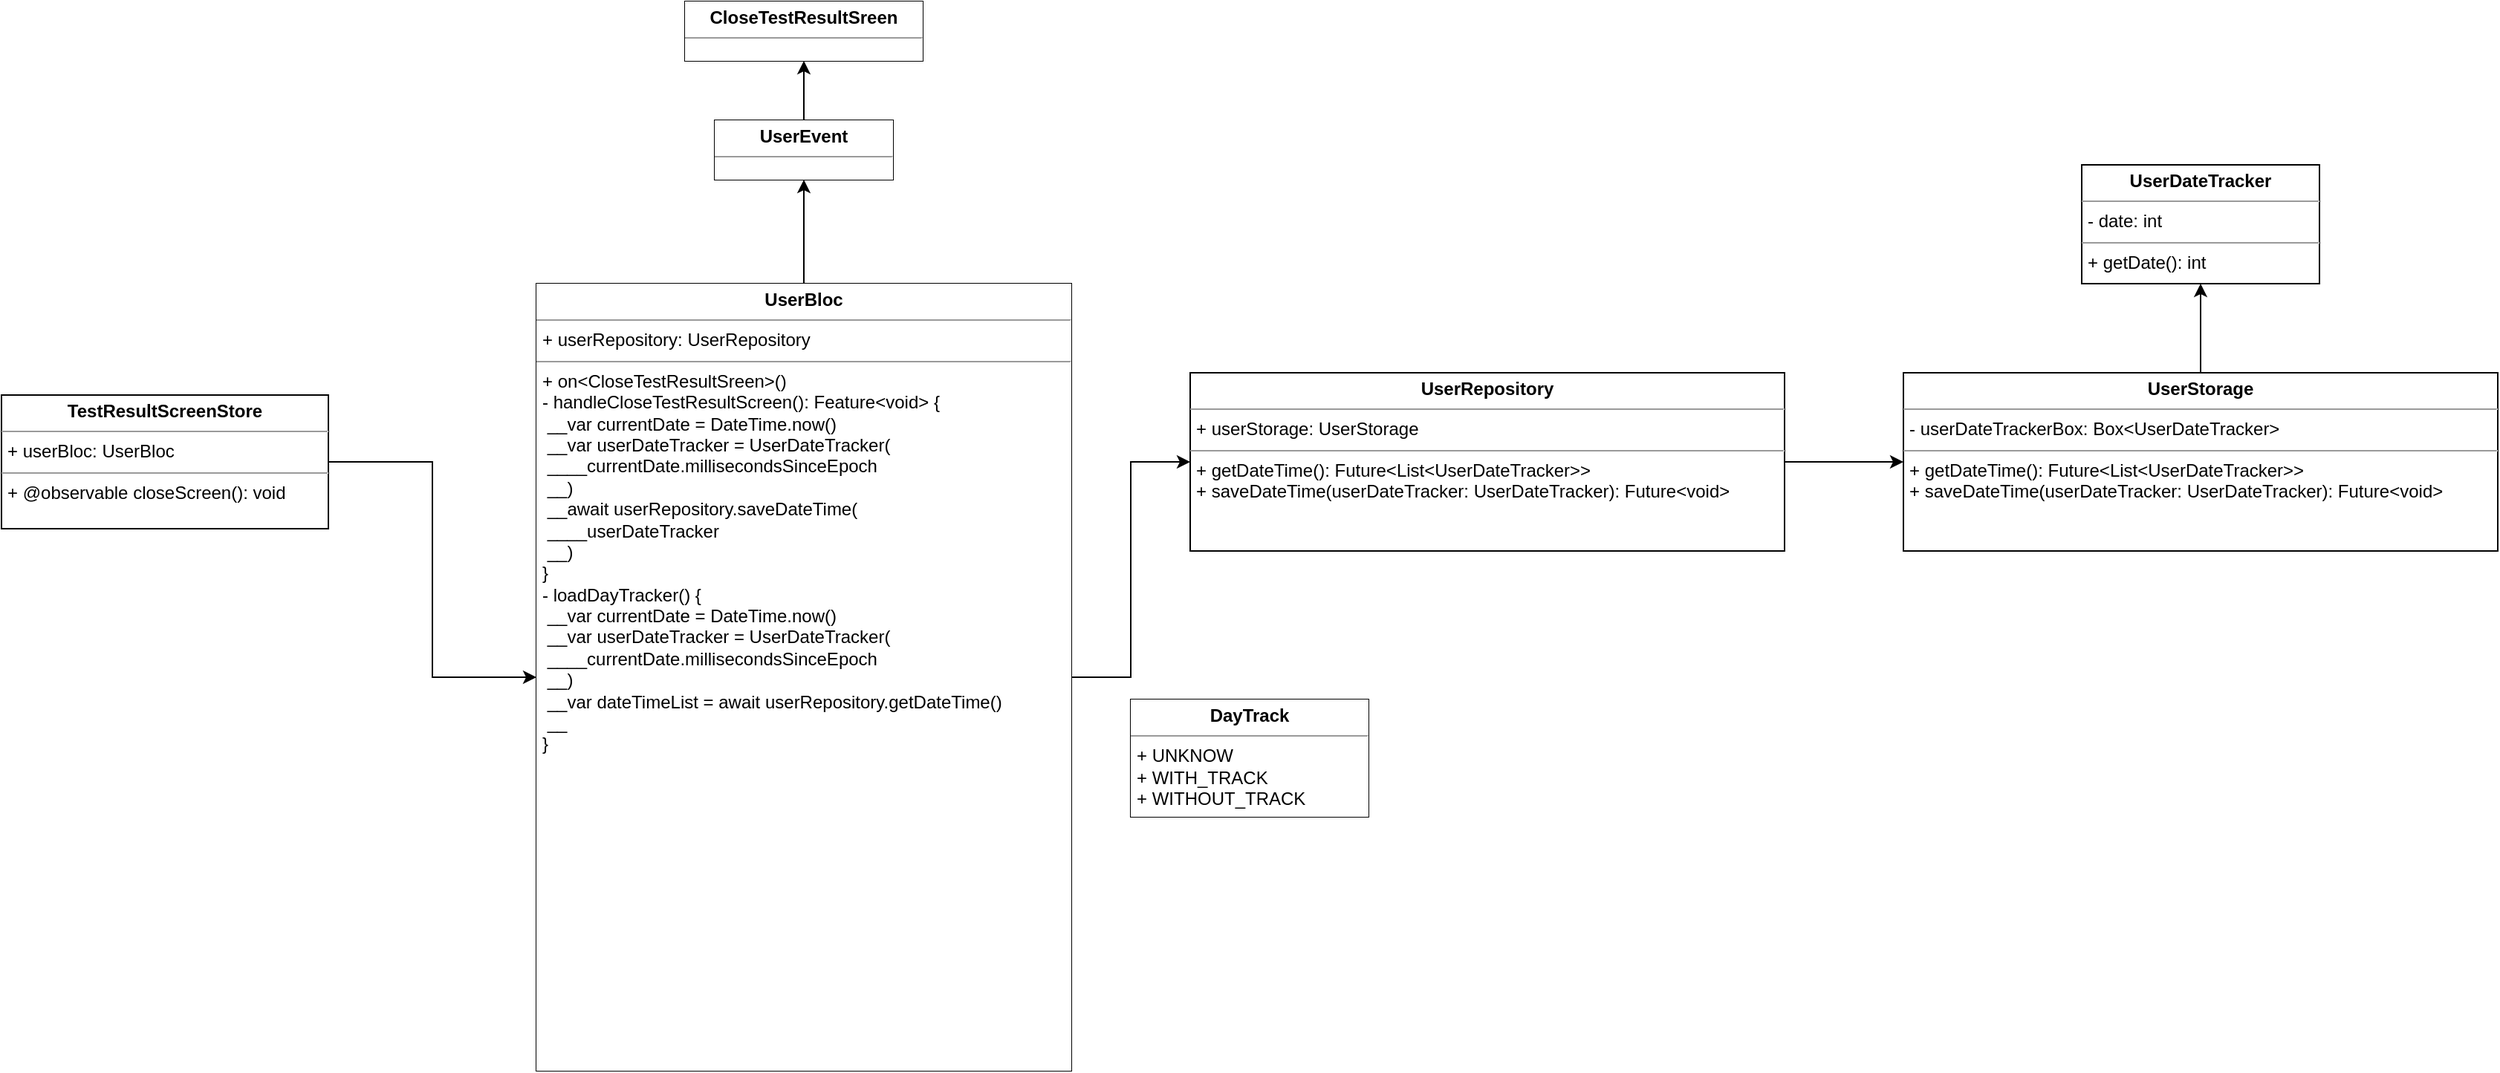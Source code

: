 <mxfile version="15.6.8" type="github">
  <diagram id="9d2RoXK69UnaC7xoSkB3" name="Page-1">
    <mxGraphModel dx="813" dy="1600" grid="1" gridSize="10" guides="1" tooltips="1" connect="1" arrows="1" fold="1" page="1" pageScale="1" pageWidth="827" pageHeight="1169" math="0" shadow="0">
      <root>
        <mxCell id="0" />
        <mxCell id="1" parent="0" />
        <mxCell id="VcvT0qphC9pRDbEFQ06--15" style="edgeStyle=orthogonalEdgeStyle;rounded=0;orthogonalLoop=1;jettySize=auto;html=1;entryX=0.5;entryY=1;entryDx=0;entryDy=0;fontColor=default;strokeColor=default;fillColor=default;labelBackgroundColor=default;" parent="1" source="VcvT0qphC9pRDbEFQ06--1" target="VcvT0qphC9pRDbEFQ06--2" edge="1">
          <mxGeometry relative="1" as="geometry" />
        </mxCell>
        <mxCell id="VcvT0qphC9pRDbEFQ06--20" style="edgeStyle=orthogonalEdgeStyle;rounded=0;orthogonalLoop=1;jettySize=auto;html=1;entryX=0;entryY=0.5;entryDx=0;entryDy=0;fontColor=default;strokeColor=default;fillColor=default;" parent="1" source="VcvT0qphC9pRDbEFQ06--1" target="VcvT0qphC9pRDbEFQ06--6" edge="1">
          <mxGeometry relative="1" as="geometry" />
        </mxCell>
        <mxCell id="VcvT0qphC9pRDbEFQ06--1" value="&lt;p style=&quot;margin: 0px ; margin-top: 4px ; text-align: center&quot;&gt;&lt;b&gt;UserBloc&lt;/b&gt;&lt;/p&gt;&lt;hr size=&quot;1&quot;&gt;&lt;p style=&quot;margin: 0px ; margin-left: 4px&quot;&gt;+ userRepository: UserRepository&lt;/p&gt;&lt;hr size=&quot;1&quot;&gt;&lt;p style=&quot;margin: 0px ; margin-left: 4px&quot;&gt;+ on&amp;lt;CloseTestResultSreen&amp;gt;()&lt;/p&gt;&lt;p style=&quot;margin: 0px ; margin-left: 4px&quot;&gt;- handleCloseTestResultScreen(): Feature&amp;lt;void&amp;gt; {&lt;/p&gt;&lt;p style=&quot;margin: 0px ; margin-left: 4px&quot;&gt;&lt;span&gt; &lt;/span&gt;&lt;span&gt; &lt;/span&gt;&lt;span style=&quot;white-space: pre&quot;&gt; __&lt;/span&gt;var currentDate = DateTime.now()&lt;/p&gt;&lt;p style=&quot;margin: 0px ; margin-left: 4px&quot;&gt;&lt;span&gt; &lt;/span&gt;&lt;span&gt; &lt;/span&gt;&lt;span style=&quot;white-space: pre&quot;&gt; __&lt;/span&gt;var userDateTracker = UserDateTracker(&lt;/p&gt;&lt;p style=&quot;margin: 0px ; margin-left: 4px&quot;&gt;&lt;span style=&quot;white-space: pre&quot;&gt; ____&lt;/span&gt;currentDate.millisecondsSinceEpoch&lt;/p&gt;&lt;p style=&quot;margin: 0px ; margin-left: 4px&quot;&gt;&lt;span style=&quot;white-space: pre&quot;&gt; __&lt;/span&gt;)&lt;/p&gt;&lt;p style=&quot;margin: 0px ; margin-left: 4px&quot;&gt;&lt;span&gt; &lt;span&gt; &lt;/span&gt;&lt;/span&gt;&lt;/p&gt;&lt;p style=&quot;margin: 0px ; margin-left: 4px&quot;&gt;&lt;span&gt; &lt;/span&gt;&lt;span&gt; &lt;span&gt; &lt;/span&gt;&lt;span style=&quot;white-space: pre&quot;&gt; __&lt;/span&gt;a&lt;/span&gt;wait userRepository.saveDateTime(&lt;/p&gt;&lt;p style=&quot;margin: 0px ; margin-left: 4px&quot;&gt;&lt;span&gt; &lt;/span&gt;&lt;span&gt; &lt;/span&gt;&lt;span&gt; &lt;/span&gt;&lt;span style=&quot;white-space: pre&quot;&gt; ____&lt;/span&gt;userDateTracker&lt;/p&gt;&lt;p style=&quot;margin: 0px ; margin-left: 4px&quot;&gt;&lt;span&gt; &lt;/span&gt;&lt;span&gt; &lt;/span&gt;&lt;span style=&quot;white-space: pre&quot;&gt; __&lt;/span&gt;)&lt;/p&gt;&lt;p style=&quot;margin: 0px ; margin-left: 4px&quot;&gt;}&lt;/p&gt;&lt;p style=&quot;margin: 0px ; margin-left: 4px&quot;&gt;- loadDayTracker() {&lt;/p&gt;&lt;p style=&quot;margin: 0px ; margin-left: 4px&quot;&gt;&lt;span style=&quot;white-space: pre&quot;&gt; __&lt;/span&gt;var currentDate = DateTime.now()&lt;br&gt;&lt;/p&gt;&lt;p style=&quot;margin: 0px ; margin-left: 4px&quot;&gt;&lt;span style=&quot;white-space: pre&quot;&gt; __&lt;/span&gt;var userDateTracker = UserDateTracker(&lt;/p&gt;&lt;p style=&quot;margin: 0px ; margin-left: 4px&quot;&gt;&lt;span style=&quot;white-space: pre&quot;&gt; ____c&lt;/span&gt;urrentDate.millisecondsSinceEpoch&lt;/p&gt;&lt;p style=&quot;margin: 0px ; margin-left: 4px&quot;&gt;&lt;span style=&quot;white-space: pre&quot;&gt; __&lt;/span&gt;)&lt;br&gt;&lt;/p&gt;&lt;p style=&quot;margin: 0px ; margin-left: 4px&quot;&gt;&lt;span style=&quot;white-space: pre&quot;&gt; __&lt;/span&gt;var dateTimeList = await userRepository.getDateTime()&lt;br&gt;&lt;/p&gt;&lt;p style=&quot;margin: 0px ; margin-left: 4px&quot;&gt;&amp;nbsp;__&lt;/p&gt;&lt;p style=&quot;margin: 0px ; margin-left: 4px&quot;&gt;}&lt;/p&gt;" style="verticalAlign=top;align=left;overflow=fill;fontSize=12;fontFamily=Helvetica;html=1;fillColor=default;strokeColor=default;fontColor=default;labelBackgroundColor=default;" parent="1" vertex="1">
          <mxGeometry x="400" y="160" width="360" height="530" as="geometry" />
        </mxCell>
        <mxCell id="VcvT0qphC9pRDbEFQ06--16" style="edgeStyle=orthogonalEdgeStyle;rounded=0;orthogonalLoop=1;jettySize=auto;html=1;entryX=0.5;entryY=1;entryDx=0;entryDy=0;fontColor=default;strokeColor=default;fillColor=default;labelBackgroundColor=default;" parent="1" source="VcvT0qphC9pRDbEFQ06--2" target="VcvT0qphC9pRDbEFQ06--8" edge="1">
          <mxGeometry relative="1" as="geometry" />
        </mxCell>
        <mxCell id="VcvT0qphC9pRDbEFQ06--2" value="&lt;p style=&quot;margin: 0px ; margin-top: 4px ; text-align: center&quot;&gt;&lt;b&gt;UserEvent&lt;/b&gt;&lt;/p&gt;&lt;hr size=&quot;1&quot;&gt;&lt;p style=&quot;margin: 0px ; margin-left: 4px&quot;&gt;&lt;br&gt;&lt;/p&gt;" style="verticalAlign=top;align=left;overflow=fill;fontSize=12;fontFamily=Helvetica;html=1;fillColor=default;strokeColor=default;fontColor=default;labelBackgroundColor=default;" parent="1" vertex="1">
          <mxGeometry x="520" y="50" width="120" height="40" as="geometry" />
        </mxCell>
        <mxCell id="VcvT0qphC9pRDbEFQ06--23" style="edgeStyle=orthogonalEdgeStyle;rounded=0;orthogonalLoop=1;jettySize=auto;html=1;entryX=0;entryY=0.5;entryDx=0;entryDy=0;fontColor=default;strokeColor=default;fillColor=default;" parent="1" source="VcvT0qphC9pRDbEFQ06--4" target="VcvT0qphC9pRDbEFQ06--1" edge="1">
          <mxGeometry relative="1" as="geometry" />
        </mxCell>
        <mxCell id="VcvT0qphC9pRDbEFQ06--4" value="&lt;p style=&quot;margin: 0px ; margin-top: 4px ; text-align: center&quot;&gt;&lt;b&gt;TestResultScreenStore&lt;/b&gt;&lt;/p&gt;&lt;hr size=&quot;1&quot;&gt;&lt;p style=&quot;margin: 0px ; margin-left: 4px&quot;&gt;+ userBloc: UserBloc&lt;/p&gt;&lt;hr size=&quot;1&quot;&gt;&lt;p style=&quot;margin: 0px ; margin-left: 4px&quot;&gt;+ @observable closeScreen(): void&lt;/p&gt;" style="verticalAlign=top;align=left;overflow=fill;fontSize=12;fontFamily=Helvetica;html=1;fontColor=default;strokeColor=default;fillColor=default;" parent="1" vertex="1">
          <mxGeometry x="40" y="235" width="220" height="90" as="geometry" />
        </mxCell>
        <mxCell id="VcvT0qphC9pRDbEFQ06--22" style="edgeStyle=orthogonalEdgeStyle;rounded=0;orthogonalLoop=1;jettySize=auto;html=1;entryX=0.5;entryY=1;entryDx=0;entryDy=0;fontColor=default;strokeColor=default;fillColor=default;" parent="1" source="VcvT0qphC9pRDbEFQ06--5" target="VcvT0qphC9pRDbEFQ06--7" edge="1">
          <mxGeometry relative="1" as="geometry" />
        </mxCell>
        <mxCell id="VcvT0qphC9pRDbEFQ06--5" value="&lt;p style=&quot;margin: 0px ; margin-top: 4px ; text-align: center&quot;&gt;&lt;b&gt;UserStorage&lt;/b&gt;&lt;/p&gt;&lt;hr size=&quot;1&quot;&gt;&lt;p style=&quot;margin: 0px ; margin-left: 4px&quot;&gt;- userDateTrackerBox: Box&amp;lt;UserDateTracker&amp;gt;&lt;/p&gt;&lt;hr size=&quot;1&quot;&gt;&lt;p style=&quot;margin: 0px ; margin-left: 4px&quot;&gt;+ getDateTime(): Future&amp;lt;List&amp;lt;UserDateTracker&amp;gt;&amp;gt;&lt;/p&gt;&lt;p style=&quot;margin: 0px ; margin-left: 4px&quot;&gt;+ saveDateTime(userDateTracker: UserDateTracker): Future&amp;lt;void&amp;gt;&lt;/p&gt;" style="verticalAlign=top;align=left;overflow=fill;fontSize=12;fontFamily=Helvetica;html=1;fontColor=default;strokeColor=default;fillColor=default;" parent="1" vertex="1">
          <mxGeometry x="1320" y="220" width="400" height="120" as="geometry" />
        </mxCell>
        <mxCell id="VcvT0qphC9pRDbEFQ06--21" style="edgeStyle=orthogonalEdgeStyle;rounded=0;orthogonalLoop=1;jettySize=auto;html=1;entryX=0;entryY=0.5;entryDx=0;entryDy=0;fontColor=default;strokeColor=default;fillColor=default;" parent="1" source="VcvT0qphC9pRDbEFQ06--6" target="VcvT0qphC9pRDbEFQ06--5" edge="1">
          <mxGeometry relative="1" as="geometry" />
        </mxCell>
        <mxCell id="VcvT0qphC9pRDbEFQ06--6" value="&lt;p style=&quot;margin: 0px ; margin-top: 4px ; text-align: center&quot;&gt;&lt;b&gt;UserRepository&lt;/b&gt;&lt;/p&gt;&lt;hr size=&quot;1&quot;&gt;&lt;p style=&quot;margin: 0px ; margin-left: 4px&quot;&gt;+ userStorage: UserStorage&lt;/p&gt;&lt;hr size=&quot;1&quot;&gt;&lt;p style=&quot;margin: 0px ; margin-left: 4px&quot;&gt;+ getDateTime(): Future&amp;lt;List&amp;lt;UserDateTracker&amp;gt;&amp;gt;&lt;/p&gt;&lt;p style=&quot;margin: 0px ; margin-left: 4px&quot;&gt;+ saveDateTime(userDateTracker: UserDateTracker): Future&amp;lt;void&amp;gt;&lt;/p&gt;" style="verticalAlign=top;align=left;overflow=fill;fontSize=12;fontFamily=Helvetica;html=1;fontColor=default;strokeColor=default;fillColor=default;" parent="1" vertex="1">
          <mxGeometry x="840" y="220" width="400" height="120" as="geometry" />
        </mxCell>
        <mxCell id="VcvT0qphC9pRDbEFQ06--7" value="&lt;p style=&quot;margin: 0px ; margin-top: 4px ; text-align: center&quot;&gt;&lt;b&gt;UserDateTracker&lt;/b&gt;&lt;/p&gt;&lt;hr size=&quot;1&quot;&gt;&lt;p style=&quot;margin: 0px ; margin-left: 4px&quot;&gt;&lt;span&gt;- date: int&lt;/span&gt;&lt;br&gt;&lt;/p&gt;&lt;hr size=&quot;1&quot;&gt;&lt;p style=&quot;margin: 0px ; margin-left: 4px&quot;&gt;+ getDate(): int&lt;/p&gt;" style="verticalAlign=top;align=left;overflow=fill;fontSize=12;fontFamily=Helvetica;html=1;fontColor=default;strokeColor=default;fillColor=default;" parent="1" vertex="1">
          <mxGeometry x="1440" y="80" width="160" height="80" as="geometry" />
        </mxCell>
        <mxCell id="VcvT0qphC9pRDbEFQ06--8" value="&lt;p style=&quot;margin: 0px ; margin-top: 4px ; text-align: center&quot;&gt;&lt;b&gt;CloseTestResultSreen&lt;/b&gt;&lt;br&gt;&lt;/p&gt;&lt;hr size=&quot;1&quot;&gt;&lt;p style=&quot;margin: 0px ; margin-left: 4px&quot;&gt;&lt;br&gt;&lt;/p&gt;" style="verticalAlign=top;align=left;overflow=fill;fontSize=12;fontFamily=Helvetica;html=1;fillColor=default;strokeColor=default;fontColor=default;labelBackgroundColor=default;" parent="1" vertex="1">
          <mxGeometry x="500" y="-30" width="160" height="40" as="geometry" />
        </mxCell>
        <mxCell id="VcvT0qphC9pRDbEFQ06--24" value="&lt;p style=&quot;margin: 0px ; margin-top: 4px ; text-align: center&quot;&gt;&lt;b&gt;DayTrack&lt;/b&gt;&lt;/p&gt;&lt;hr size=&quot;1&quot;&gt;&lt;p style=&quot;margin: 0px ; margin-left: 4px&quot;&gt;+ UNKNOW&lt;br&gt;+ WITH_TRACK&lt;/p&gt;&lt;p style=&quot;margin: 0px ; margin-left: 4px&quot;&gt;+ WITHOUT_TRACK&lt;/p&gt;" style="verticalAlign=top;align=left;overflow=fill;fontSize=12;fontFamily=Helvetica;html=1;labelBackgroundColor=default;fontColor=default;strokeColor=default;fillColor=default;" parent="1" vertex="1">
          <mxGeometry x="800" y="440" width="160" height="79" as="geometry" />
        </mxCell>
      </root>
    </mxGraphModel>
  </diagram>
</mxfile>
